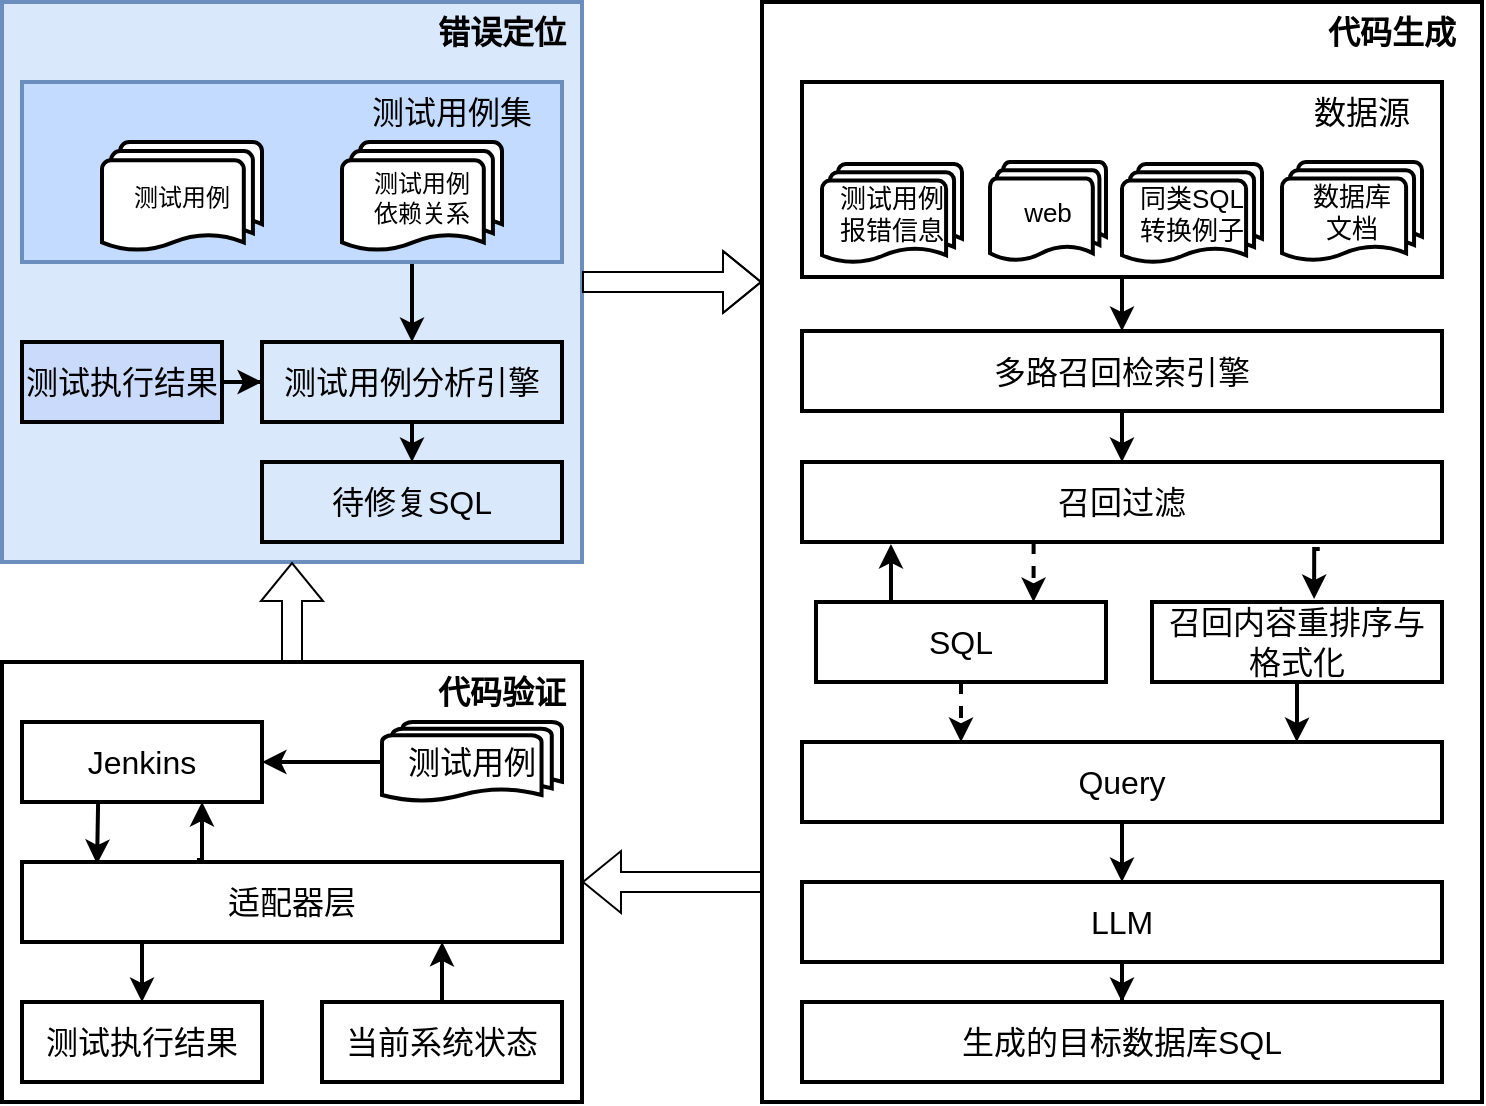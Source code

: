 <mxfile version="24.4.0" type="github">
  <diagram name="第 1 页" id="QClTNXcgWMtWeMr5wYIb">
    <mxGraphModel dx="1434" dy="738" grid="1" gridSize="10" guides="1" tooltips="1" connect="1" arrows="1" fold="1" page="1" pageScale="1" pageWidth="1169" pageHeight="827" math="0" shadow="0">
      <root>
        <mxCell id="0" />
        <mxCell id="1" parent="0" />
        <mxCell id="vKG6InuEvvyrwk2dPw3P-74" value="" style="rounded=0;whiteSpace=wrap;html=1;strokeWidth=2;fillColor=default;" vertex="1" parent="1">
          <mxGeometry x="270" y="520" width="290" height="280" as="geometry" />
        </mxCell>
        <mxCell id="vKG6InuEvvyrwk2dPw3P-58" value="" style="group;strokeWidth=2;" vertex="1" connectable="0" parent="1">
          <mxGeometry x="650" y="520" width="360" height="550" as="geometry" />
        </mxCell>
        <mxCell id="vKG6InuEvvyrwk2dPw3P-9" value="" style="rounded=0;whiteSpace=wrap;html=1;fontFamily=Helvetica;fontSize=16;glass=0;shadow=0;fillColor=none;strokeWidth=2;" vertex="1" parent="vKG6InuEvvyrwk2dPw3P-58">
          <mxGeometry width="360" height="550" as="geometry" />
        </mxCell>
        <mxCell id="vKG6InuEvvyrwk2dPw3P-30" value="" style="edgeStyle=orthogonalEdgeStyle;rounded=0;orthogonalLoop=1;jettySize=auto;html=1;strokeWidth=2;" edge="1" parent="vKG6InuEvvyrwk2dPw3P-58" source="vKG6InuEvvyrwk2dPw3P-23" target="vKG6InuEvvyrwk2dPw3P-29">
          <mxGeometry relative="1" as="geometry" />
        </mxCell>
        <mxCell id="vKG6InuEvvyrwk2dPw3P-23" value="多路召回检索引擎" style="rounded=0;whiteSpace=wrap;html=1;fontStyle=0;fontSize=16;strokeWidth=2;" vertex="1" parent="vKG6InuEvvyrwk2dPw3P-58">
          <mxGeometry x="20" y="164.5" width="320" height="40" as="geometry" />
        </mxCell>
        <mxCell id="vKG6InuEvvyrwk2dPw3P-28" value="" style="edgeStyle=orthogonalEdgeStyle;rounded=0;orthogonalLoop=1;jettySize=auto;html=1;strokeWidth=2;" edge="1" parent="vKG6InuEvvyrwk2dPw3P-58" source="vKG6InuEvvyrwk2dPw3P-24" target="vKG6InuEvvyrwk2dPw3P-23">
          <mxGeometry relative="1" as="geometry" />
        </mxCell>
        <mxCell id="vKG6InuEvvyrwk2dPw3P-38" style="edgeStyle=orthogonalEdgeStyle;rounded=0;orthogonalLoop=1;jettySize=auto;html=1;entryX=0.75;entryY=0;entryDx=0;entryDy=0;dashed=1;strokeWidth=2;" edge="1" parent="vKG6InuEvvyrwk2dPw3P-58" source="vKG6InuEvvyrwk2dPw3P-29" target="vKG6InuEvvyrwk2dPw3P-34">
          <mxGeometry relative="1" as="geometry">
            <Array as="points">
              <mxPoint x="135" y="280" />
            </Array>
          </mxGeometry>
        </mxCell>
        <mxCell id="vKG6InuEvvyrwk2dPw3P-29" value="召回过滤" style="rounded=0;whiteSpace=wrap;html=1;fontSize=16;strokeWidth=2;" vertex="1" parent="vKG6InuEvvyrwk2dPw3P-58">
          <mxGeometry x="20" y="230" width="320" height="40" as="geometry" />
        </mxCell>
        <mxCell id="vKG6InuEvvyrwk2dPw3P-31" value="召回内容重排序与格式化" style="rounded=0;whiteSpace=wrap;html=1;fontSize=16;strokeWidth=2;" vertex="1" parent="vKG6InuEvvyrwk2dPw3P-58">
          <mxGeometry x="195" y="300" width="145" height="40" as="geometry" />
        </mxCell>
        <mxCell id="vKG6InuEvvyrwk2dPw3P-35" value="" style="edgeStyle=orthogonalEdgeStyle;rounded=0;orthogonalLoop=1;jettySize=auto;html=1;entryX=0.139;entryY=1.025;entryDx=0;entryDy=0;entryPerimeter=0;exitX=0.25;exitY=0;exitDx=0;exitDy=0;strokeWidth=2;" edge="1" parent="vKG6InuEvvyrwk2dPw3P-58" source="vKG6InuEvvyrwk2dPw3P-34" target="vKG6InuEvvyrwk2dPw3P-29">
          <mxGeometry relative="1" as="geometry" />
        </mxCell>
        <mxCell id="vKG6InuEvvyrwk2dPw3P-43" value="" style="edgeStyle=orthogonalEdgeStyle;rounded=0;orthogonalLoop=1;jettySize=auto;html=1;dashed=1;strokeWidth=2;" edge="1" parent="vKG6InuEvvyrwk2dPw3P-58" source="vKG6InuEvvyrwk2dPw3P-34" target="vKG6InuEvvyrwk2dPw3P-42">
          <mxGeometry relative="1" as="geometry">
            <Array as="points">
              <mxPoint x="100" y="370" />
              <mxPoint x="100" y="370" />
            </Array>
          </mxGeometry>
        </mxCell>
        <mxCell id="vKG6InuEvvyrwk2dPw3P-34" value="SQL" style="rounded=0;whiteSpace=wrap;html=1;fontSize=16;strokeWidth=2;" vertex="1" parent="vKG6InuEvvyrwk2dPw3P-58">
          <mxGeometry x="27" y="300" width="145" height="40" as="geometry" />
        </mxCell>
        <mxCell id="vKG6InuEvvyrwk2dPw3P-24" value="" style="rounded=0;whiteSpace=wrap;html=1;fillColor=none;strokeWidth=2;" vertex="1" parent="vKG6InuEvvyrwk2dPw3P-58">
          <mxGeometry x="20" y="40" width="320" height="97.5" as="geometry" />
        </mxCell>
        <mxCell id="vKG6InuEvvyrwk2dPw3P-37" style="edgeStyle=orthogonalEdgeStyle;rounded=0;orthogonalLoop=1;jettySize=auto;html=1;entryX=0.559;entryY=-0.037;entryDx=0;entryDy=0;entryPerimeter=0;exitX=0.809;exitY=1.088;exitDx=0;exitDy=0;exitPerimeter=0;strokeWidth=2;" edge="1" parent="vKG6InuEvvyrwk2dPw3P-58" source="vKG6InuEvvyrwk2dPw3P-29" target="vKG6InuEvvyrwk2dPw3P-31">
          <mxGeometry relative="1" as="geometry" />
        </mxCell>
        <mxCell id="vKG6InuEvvyrwk2dPw3P-49" value="" style="edgeStyle=orthogonalEdgeStyle;rounded=0;orthogonalLoop=1;jettySize=auto;html=1;strokeWidth=2;" edge="1" parent="vKG6InuEvvyrwk2dPw3P-58" source="vKG6InuEvvyrwk2dPw3P-42" target="vKG6InuEvvyrwk2dPw3P-48">
          <mxGeometry relative="1" as="geometry" />
        </mxCell>
        <mxCell id="vKG6InuEvvyrwk2dPw3P-42" value="Query" style="rounded=0;whiteSpace=wrap;html=1;fontSize=16;strokeWidth=2;" vertex="1" parent="vKG6InuEvvyrwk2dPw3P-58">
          <mxGeometry x="20" y="370" width="320" height="40" as="geometry" />
        </mxCell>
        <mxCell id="vKG6InuEvvyrwk2dPw3P-47" style="edgeStyle=orthogonalEdgeStyle;rounded=0;orthogonalLoop=1;jettySize=auto;html=1;entryX=0.773;entryY=0;entryDx=0;entryDy=0;entryPerimeter=0;strokeWidth=2;" edge="1" parent="vKG6InuEvvyrwk2dPw3P-58" source="vKG6InuEvvyrwk2dPw3P-31" target="vKG6InuEvvyrwk2dPw3P-42">
          <mxGeometry relative="1" as="geometry" />
        </mxCell>
        <mxCell id="vKG6InuEvvyrwk2dPw3P-51" value="" style="edgeStyle=orthogonalEdgeStyle;rounded=0;orthogonalLoop=1;jettySize=auto;html=1;strokeWidth=2;" edge="1" parent="vKG6InuEvvyrwk2dPw3P-58" source="vKG6InuEvvyrwk2dPw3P-48" target="vKG6InuEvvyrwk2dPw3P-50">
          <mxGeometry relative="1" as="geometry" />
        </mxCell>
        <mxCell id="vKG6InuEvvyrwk2dPw3P-48" value="LLM" style="rounded=0;whiteSpace=wrap;html=1;fontSize=16;strokeWidth=2;" vertex="1" parent="vKG6InuEvvyrwk2dPw3P-58">
          <mxGeometry x="20" y="440" width="320" height="40" as="geometry" />
        </mxCell>
        <mxCell id="vKG6InuEvvyrwk2dPw3P-50" value="生成的目标数据库SQL" style="rounded=0;whiteSpace=wrap;html=1;fontSize=16;strokeWidth=2;" vertex="1" parent="vKG6InuEvvyrwk2dPw3P-58">
          <mxGeometry x="20" y="500" width="320" height="40" as="geometry" />
        </mxCell>
        <mxCell id="vKG6InuEvvyrwk2dPw3P-16" value="代码生成" style="text;html=1;align=center;verticalAlign=middle;whiteSpace=wrap;rounded=0;fontSize=16;strokeWidth=2;fontStyle=1" vertex="1" parent="vKG6InuEvvyrwk2dPw3P-58">
          <mxGeometry x="270" width="90" height="30" as="geometry" />
        </mxCell>
        <mxCell id="vKG6InuEvvyrwk2dPw3P-54" value="&lt;span style=&quot;font-size: 13px;&quot;&gt;数据库&lt;/span&gt;&lt;div style=&quot;font-size: 13px;&quot;&gt;文档&lt;/div&gt;" style="strokeWidth=2;html=1;shape=mxgraph.flowchart.multi-document;whiteSpace=wrap;" vertex="1" parent="vKG6InuEvvyrwk2dPw3P-58">
          <mxGeometry x="260" y="80" width="70" height="50" as="geometry" />
        </mxCell>
        <mxCell id="vKG6InuEvvyrwk2dPw3P-57" value="&lt;div&gt;&lt;span style=&quot;font-size: 13px;&quot;&gt;web&lt;/span&gt;&lt;/div&gt;" style="strokeWidth=2;html=1;shape=mxgraph.flowchart.multi-document;whiteSpace=wrap;" vertex="1" parent="vKG6InuEvvyrwk2dPw3P-58">
          <mxGeometry x="114" y="80" width="58" height="50" as="geometry" />
        </mxCell>
        <mxCell id="vKG6InuEvvyrwk2dPw3P-26" value="数据源" style="text;html=1;align=center;verticalAlign=middle;whiteSpace=wrap;rounded=0;fontSize=16;fontStyle=0;strokeWidth=2;" vertex="1" parent="vKG6InuEvvyrwk2dPw3P-58">
          <mxGeometry x="270" y="40" width="60" height="30" as="geometry" />
        </mxCell>
        <mxCell id="vKG6InuEvvyrwk2dPw3P-55" value="&lt;span style=&quot;font-size: 13px;&quot;&gt;同类SQL&lt;/span&gt;&lt;div&gt;&lt;span style=&quot;font-size: 13px;&quot;&gt;转换例子&lt;/span&gt;&lt;/div&gt;" style="strokeWidth=2;html=1;shape=mxgraph.flowchart.multi-document;whiteSpace=wrap;" vertex="1" parent="vKG6InuEvvyrwk2dPw3P-58">
          <mxGeometry x="180" y="81" width="70" height="50" as="geometry" />
        </mxCell>
        <mxCell id="vKG6InuEvvyrwk2dPw3P-56" value="&lt;span style=&quot;font-size: 13px;&quot;&gt;测试用例&lt;/span&gt;&lt;div&gt;&lt;span style=&quot;font-size: 13px;&quot;&gt;报错信息&lt;/span&gt;&lt;br&gt;&lt;/div&gt;" style="strokeWidth=2;html=1;shape=mxgraph.flowchart.multi-document;whiteSpace=wrap;" vertex="1" parent="vKG6InuEvvyrwk2dPw3P-58">
          <mxGeometry x="30" y="81" width="70" height="50" as="geometry" />
        </mxCell>
        <mxCell id="vKG6InuEvvyrwk2dPw3P-101" value="" style="group;strokeWidth=2;fillColor=#dae8fc;strokeColor=#6c8ebf;container=0;" vertex="1" connectable="0" parent="1">
          <mxGeometry x="270" y="520" width="290" height="280" as="geometry" />
        </mxCell>
        <mxCell id="vKG6InuEvvyrwk2dPw3P-122" value="" style="group;strokeWidth=2;" vertex="1" connectable="0" parent="1">
          <mxGeometry x="280" y="880" width="310" height="190" as="geometry" />
        </mxCell>
        <mxCell id="vKG6InuEvvyrwk2dPw3P-121" value="" style="rounded=0;whiteSpace=wrap;html=1;strokeWidth=2;" vertex="1" parent="vKG6InuEvvyrwk2dPw3P-122">
          <mxGeometry x="-10" y="-30" width="290" height="220" as="geometry" />
        </mxCell>
        <mxCell id="vKG6InuEvvyrwk2dPw3P-108" value="" style="edgeStyle=orthogonalEdgeStyle;rounded=0;orthogonalLoop=1;jettySize=auto;html=1;fontSize=16;strokeWidth=2;" edge="1" parent="vKG6InuEvvyrwk2dPw3P-122" source="vKG6InuEvvyrwk2dPw3P-104" target="vKG6InuEvvyrwk2dPw3P-107">
          <mxGeometry relative="1" as="geometry" />
        </mxCell>
        <mxCell id="vKG6InuEvvyrwk2dPw3P-104" value="测试用例" style="strokeWidth=2;html=1;shape=mxgraph.flowchart.multi-document;whiteSpace=wrap;fontSize=16;" vertex="1" parent="vKG6InuEvvyrwk2dPw3P-122">
          <mxGeometry x="180" width="90" height="40" as="geometry" />
        </mxCell>
        <mxCell id="vKG6InuEvvyrwk2dPw3P-107" value="Jenkins" style="rounded=0;whiteSpace=wrap;html=1;fontSize=16;strokeWidth=2;" vertex="1" parent="vKG6InuEvvyrwk2dPw3P-122">
          <mxGeometry width="120" height="40" as="geometry" />
        </mxCell>
        <mxCell id="vKG6InuEvvyrwk2dPw3P-115" style="edgeStyle=orthogonalEdgeStyle;rounded=0;orthogonalLoop=1;jettySize=auto;html=1;entryX=0.5;entryY=0;entryDx=0;entryDy=0;exitX=0.226;exitY=1.013;exitDx=0;exitDy=0;exitPerimeter=0;strokeWidth=2;" edge="1" parent="vKG6InuEvvyrwk2dPw3P-122" source="vKG6InuEvvyrwk2dPw3P-109" target="vKG6InuEvvyrwk2dPw3P-112">
          <mxGeometry relative="1" as="geometry" />
        </mxCell>
        <mxCell id="vKG6InuEvvyrwk2dPw3P-118" style="edgeStyle=orthogonalEdgeStyle;rounded=0;orthogonalLoop=1;jettySize=auto;html=1;entryX=0.75;entryY=1;entryDx=0;entryDy=0;exitX=0.324;exitY=-0.025;exitDx=0;exitDy=0;exitPerimeter=0;strokeWidth=2;" edge="1" parent="vKG6InuEvvyrwk2dPw3P-122" source="vKG6InuEvvyrwk2dPw3P-109" target="vKG6InuEvvyrwk2dPw3P-107">
          <mxGeometry relative="1" as="geometry" />
        </mxCell>
        <mxCell id="vKG6InuEvvyrwk2dPw3P-109" value="适配器层" style="rounded=0;whiteSpace=wrap;html=1;fontSize=16;strokeWidth=2;" vertex="1" parent="vKG6InuEvvyrwk2dPw3P-122">
          <mxGeometry y="70" width="270" height="40" as="geometry" />
        </mxCell>
        <mxCell id="vKG6InuEvvyrwk2dPw3P-110" value="当前系统状态" style="rounded=0;whiteSpace=wrap;html=1;fontSize=16;strokeWidth=2;" vertex="1" parent="vKG6InuEvvyrwk2dPw3P-122">
          <mxGeometry x="150" y="140" width="120" height="40" as="geometry" />
        </mxCell>
        <mxCell id="vKG6InuEvvyrwk2dPw3P-112" value="&lt;span style=&quot;font-size: 16px;&quot;&gt;测试执行结果&lt;/span&gt;" style="rounded=0;whiteSpace=wrap;html=1;fontSize=16;strokeWidth=2;" vertex="1" parent="vKG6InuEvvyrwk2dPw3P-122">
          <mxGeometry y="140" width="120" height="40" as="geometry" />
        </mxCell>
        <mxCell id="vKG6InuEvvyrwk2dPw3P-116" style="edgeStyle=orthogonalEdgeStyle;rounded=0;orthogonalLoop=1;jettySize=auto;html=1;entryX=0.778;entryY=1;entryDx=0;entryDy=0;entryPerimeter=0;strokeWidth=2;" edge="1" parent="vKG6InuEvvyrwk2dPw3P-122" source="vKG6InuEvvyrwk2dPw3P-110" target="vKG6InuEvvyrwk2dPw3P-109">
          <mxGeometry relative="1" as="geometry" />
        </mxCell>
        <mxCell id="vKG6InuEvvyrwk2dPw3P-120" style="edgeStyle=orthogonalEdgeStyle;rounded=0;orthogonalLoop=1;jettySize=auto;html=1;entryX=0.139;entryY=0.025;entryDx=0;entryDy=0;entryPerimeter=0;exitX=0.317;exitY=1.025;exitDx=0;exitDy=0;exitPerimeter=0;strokeWidth=2;" edge="1" parent="vKG6InuEvvyrwk2dPw3P-122" source="vKG6InuEvvyrwk2dPw3P-107" target="vKG6InuEvvyrwk2dPw3P-109">
          <mxGeometry relative="1" as="geometry" />
        </mxCell>
        <mxCell id="vKG6InuEvvyrwk2dPw3P-123" value="代码验证" style="text;html=1;align=center;verticalAlign=middle;whiteSpace=wrap;rounded=0;fontSize=16;strokeWidth=2;fontStyle=1" vertex="1" parent="vKG6InuEvvyrwk2dPw3P-122">
          <mxGeometry x="200" y="-30" width="80" height="30" as="geometry" />
        </mxCell>
        <mxCell id="vKG6InuEvvyrwk2dPw3P-124" style="edgeStyle=orthogonalEdgeStyle;rounded=0;orthogonalLoop=1;jettySize=auto;html=1;entryX=0.5;entryY=1;entryDx=0;entryDy=0;shape=flexArrow;" edge="1" parent="1" source="vKG6InuEvvyrwk2dPw3P-121" target="vKG6InuEvvyrwk2dPw3P-74">
          <mxGeometry relative="1" as="geometry" />
        </mxCell>
        <mxCell id="vKG6InuEvvyrwk2dPw3P-125" value="" style="edgeStyle=orthogonalEdgeStyle;rounded=0;orthogonalLoop=1;jettySize=auto;html=1;shape=flexArrow;" edge="1" parent="1" source="vKG6InuEvvyrwk2dPw3P-74">
          <mxGeometry relative="1" as="geometry">
            <mxPoint x="650" y="660" as="targetPoint" />
          </mxGeometry>
        </mxCell>
        <mxCell id="vKG6InuEvvyrwk2dPw3P-126" style="edgeStyle=orthogonalEdgeStyle;rounded=0;orthogonalLoop=1;jettySize=auto;html=1;entryX=1;entryY=0.5;entryDx=0;entryDy=0;exitX=0;exitY=0.8;exitDx=0;exitDy=0;exitPerimeter=0;shape=flexArrow;" edge="1" parent="1" source="vKG6InuEvvyrwk2dPw3P-9" target="vKG6InuEvvyrwk2dPw3P-121">
          <mxGeometry relative="1" as="geometry" />
        </mxCell>
        <mxCell id="vKG6InuEvvyrwk2dPw3P-100" value="错误定位" style="text;html=1;align=center;verticalAlign=middle;whiteSpace=wrap;rounded=0;fontSize=16;strokeWidth=2;fontStyle=1" vertex="1" parent="1">
          <mxGeometry x="480" y="520" width="80" height="30" as="geometry" />
        </mxCell>
        <mxCell id="vKG6InuEvvyrwk2dPw3P-111" style="edgeStyle=orthogonalEdgeStyle;rounded=0;orthogonalLoop=1;jettySize=auto;html=1;exitX=0.5;exitY=1;exitDx=0;exitDy=0;entryX=0.5;entryY=0;entryDx=0;entryDy=0;strokeWidth=2;" edge="1" parent="1" source="vKG6InuEvvyrwk2dPw3P-66" target="vKG6InuEvvyrwk2dPw3P-72">
          <mxGeometry relative="1" as="geometry" />
        </mxCell>
        <mxCell id="vKG6InuEvvyrwk2dPw3P-66" value="测试用例分析引擎" style="rounded=0;whiteSpace=wrap;html=1;fillColor=none;strokeWidth=2;fontSize=16;" vertex="1" parent="1">
          <mxGeometry x="400" y="690" width="150" height="40" as="geometry" />
        </mxCell>
        <mxCell id="vKG6InuEvvyrwk2dPw3P-69" value="" style="edgeStyle=orthogonalEdgeStyle;rounded=0;orthogonalLoop=1;jettySize=auto;html=1;strokeWidth=2;" edge="1" parent="1" source="vKG6InuEvvyrwk2dPw3P-67" target="vKG6InuEvvyrwk2dPw3P-66">
          <mxGeometry relative="1" as="geometry" />
        </mxCell>
        <mxCell id="vKG6InuEvvyrwk2dPw3P-67" value="测试执行结果" style="rounded=0;whiteSpace=wrap;html=1;fontSize=16;strokeWidth=2;fillColor=#c9dafb;" vertex="1" parent="1">
          <mxGeometry x="280" y="690" width="100" height="40" as="geometry" />
        </mxCell>
        <mxCell id="vKG6InuEvvyrwk2dPw3P-70" style="edgeStyle=orthogonalEdgeStyle;rounded=0;orthogonalLoop=1;jettySize=auto;html=1;entryX=0.5;entryY=0;entryDx=0;entryDy=0;strokeWidth=2;" edge="1" parent="1" source="vKG6InuEvvyrwk2dPw3P-59" target="vKG6InuEvvyrwk2dPw3P-66">
          <mxGeometry relative="1" as="geometry">
            <Array as="points">
              <mxPoint x="475" y="660" />
              <mxPoint x="475" y="660" />
            </Array>
          </mxGeometry>
        </mxCell>
        <mxCell id="vKG6InuEvvyrwk2dPw3P-72" value="待修复SQL&lt;span class=&quot;eusoft-eudic-chrome-extension-translate-content&quot;&gt;&lt;/span&gt;" style="rounded=0;whiteSpace=wrap;html=1;fillColor=none;strokeWidth=2;fontSize=16;" vertex="1" parent="1">
          <mxGeometry x="400" y="750" width="150" height="40" as="geometry" />
        </mxCell>
        <mxCell id="vKG6InuEvvyrwk2dPw3P-59" value="" style="rounded=0;whiteSpace=wrap;html=1;strokeWidth=2;fillColor=#c3dbfe;fontSize=16;strokeColor=#6c8ebf;" vertex="1" parent="1">
          <mxGeometry x="280" y="560" width="270" height="90" as="geometry" />
        </mxCell>
        <mxCell id="vKG6InuEvvyrwk2dPw3P-60" value="测试用例" style="strokeWidth=2;html=1;shape=mxgraph.flowchart.multi-document;whiteSpace=wrap;fontSize=12;" vertex="1" parent="1">
          <mxGeometry x="320" y="590" width="80" height="55" as="geometry" />
        </mxCell>
        <mxCell id="vKG6InuEvvyrwk2dPw3P-63" value="测试用例&lt;div style=&quot;font-size: 12px;&quot;&gt;依赖关系&lt;/div&gt;" style="strokeWidth=2;html=1;shape=mxgraph.flowchart.multi-document;whiteSpace=wrap;fontSize=12;" vertex="1" parent="1">
          <mxGeometry x="440" y="590" width="80" height="55" as="geometry" />
        </mxCell>
        <mxCell id="vKG6InuEvvyrwk2dPw3P-64" value="测试用例集" style="text;html=1;align=center;verticalAlign=middle;whiteSpace=wrap;rounded=0;fontSize=16;strokeWidth=2;" vertex="1" parent="1">
          <mxGeometry x="450" y="560" width="90" height="30" as="geometry" />
        </mxCell>
      </root>
    </mxGraphModel>
  </diagram>
</mxfile>
